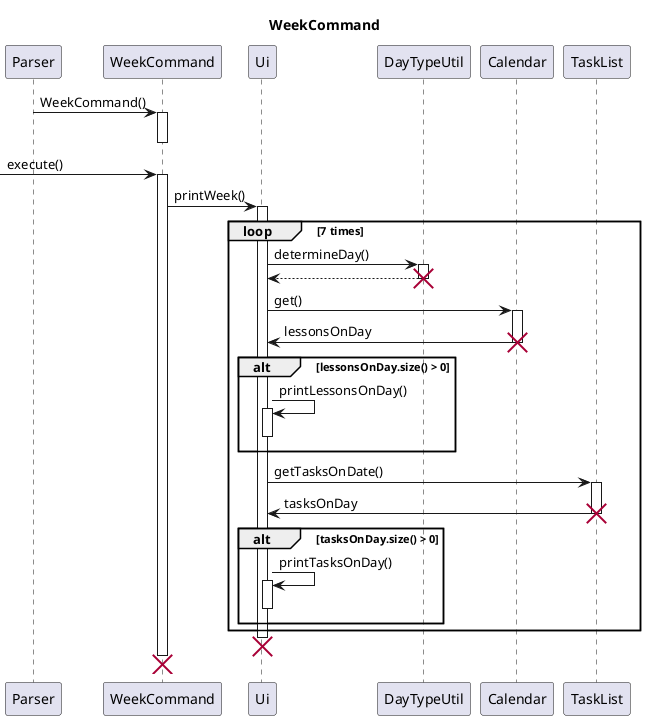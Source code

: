 @startuml
'https://plantuml.com/sequence-diagram

title WeekCommand

participant Parser as Parser

participant WeekCommand as week

Parser -> week : WeekCommand()
activate week
deactivate week

 -> week : execute()
activate week

week -> Ui : printWeek()
activate Ui

loop 7 times
    Ui -> DayTypeUtil : determineDay()
    activate DayTypeUtil
    return
    destroy DayTypeUtil

    Ui -> Calendar : get()
    activate Calendar
    Calendar -> Ui : lessonsOnDay
    destroy Calendar
    alt lessonsOnDay.size() > 0
    Ui -> Ui : printLessonsOnDay()
    activate Ui
    deactivate Ui
    end

    Ui -> TaskList : getTasksOnDate()
    activate TaskList
    TaskList -> Ui : tasksOnDay
    destroy TaskList
    alt tasksOnDay.size() > 0
    Ui -> Ui : printTasksOnDay()
    activate Ui
    deactivate Ui
    end
end
destroy Ui
destroy week

@enduml